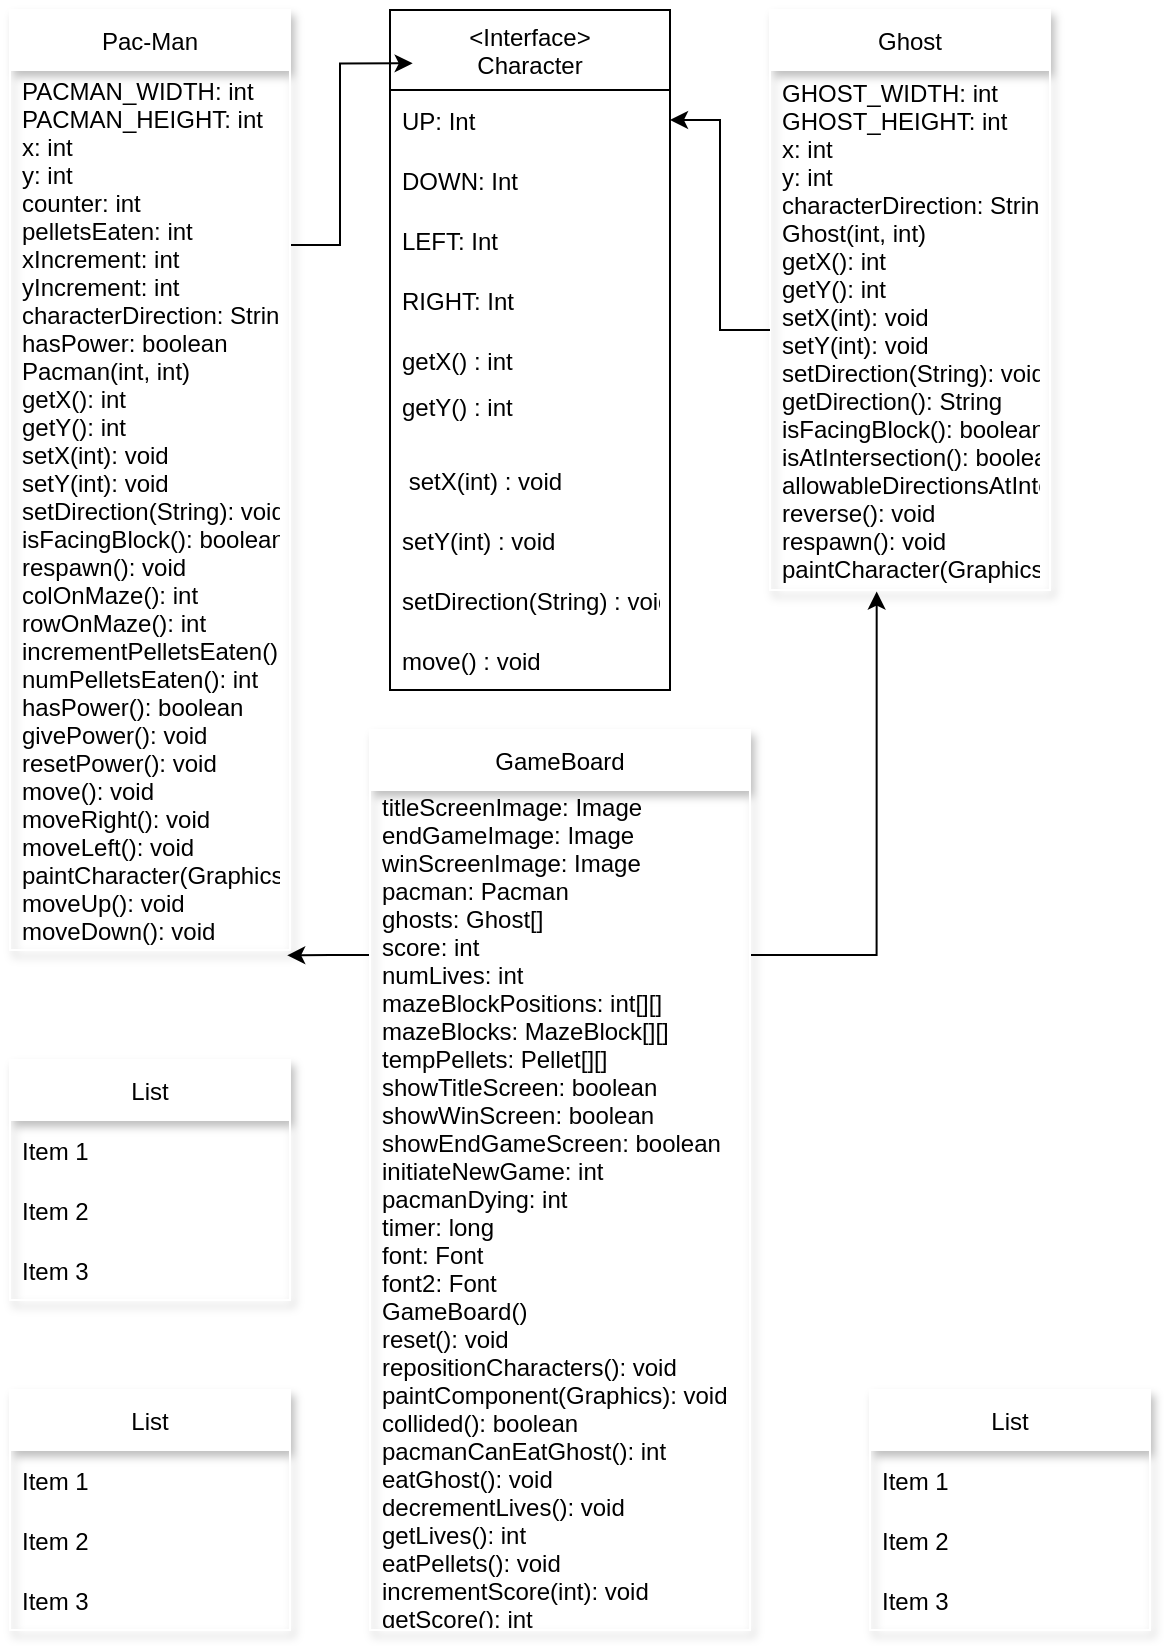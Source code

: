 <mxfile version="20.0.4" type="github">
  <diagram id="5RfQ09nLDHoiQ7gLYLLj" name="Page-1">
    <mxGraphModel dx="981" dy="446" grid="1" gridSize="10" guides="1" tooltips="1" connect="1" arrows="1" fold="1" page="1" pageScale="1" pageWidth="850" pageHeight="1100" math="0" shadow="0">
      <root>
        <mxCell id="0" />
        <mxCell id="1" parent="0" />
        <mxCell id="3GK-i9OPjYvwQAeM_BUQ-1" value="&lt;Interface&gt;&#xa;Character" style="swimlane;fontStyle=0;childLayout=stackLayout;horizontal=1;startSize=40;horizontalStack=0;resizeParent=1;resizeParentMax=0;resizeLast=0;collapsible=1;marginBottom=0;" parent="1" vertex="1">
          <mxGeometry x="230" y="40" width="140" height="340" as="geometry">
            <mxRectangle x="350" y="470" width="100" height="40" as="alternateBounds" />
          </mxGeometry>
        </mxCell>
        <mxCell id="3GK-i9OPjYvwQAeM_BUQ-2" value="UP: Int" style="text;strokeColor=none;fillColor=none;align=left;verticalAlign=middle;spacingLeft=4;spacingRight=4;overflow=hidden;points=[[0,0.5],[1,0.5]];portConstraint=eastwest;rotatable=0;" parent="3GK-i9OPjYvwQAeM_BUQ-1" vertex="1">
          <mxGeometry y="40" width="140" height="30" as="geometry" />
        </mxCell>
        <mxCell id="3GK-i9OPjYvwQAeM_BUQ-3" value="DOWN: Int" style="text;strokeColor=none;fillColor=none;align=left;verticalAlign=middle;spacingLeft=4;spacingRight=4;overflow=hidden;points=[[0,0.5],[1,0.5]];portConstraint=eastwest;rotatable=0;" parent="3GK-i9OPjYvwQAeM_BUQ-1" vertex="1">
          <mxGeometry y="70" width="140" height="30" as="geometry" />
        </mxCell>
        <mxCell id="3GK-i9OPjYvwQAeM_BUQ-4" value="LEFT: Int" style="text;strokeColor=none;fillColor=none;align=left;verticalAlign=middle;spacingLeft=4;spacingRight=4;overflow=hidden;points=[[0,0.5],[1,0.5]];portConstraint=eastwest;rotatable=0;" parent="3GK-i9OPjYvwQAeM_BUQ-1" vertex="1">
          <mxGeometry y="100" width="140" height="30" as="geometry" />
        </mxCell>
        <mxCell id="3GK-i9OPjYvwQAeM_BUQ-22" value="RIGHT: Int" style="text;strokeColor=none;fillColor=none;align=left;verticalAlign=middle;spacingLeft=4;spacingRight=4;overflow=hidden;points=[[0,0.5],[1,0.5]];portConstraint=eastwest;rotatable=0;" parent="3GK-i9OPjYvwQAeM_BUQ-1" vertex="1">
          <mxGeometry y="130" width="140" height="30" as="geometry" />
        </mxCell>
        <mxCell id="3GK-i9OPjYvwQAeM_BUQ-29" value="getX() : int" style="text;strokeColor=none;fillColor=none;align=left;verticalAlign=middle;spacingLeft=4;spacingRight=4;overflow=hidden;points=[[0,0.5],[1,0.5]];portConstraint=eastwest;rotatable=0;" parent="3GK-i9OPjYvwQAeM_BUQ-1" vertex="1">
          <mxGeometry y="160" width="140" height="30" as="geometry" />
        </mxCell>
        <mxCell id="3GK-i9OPjYvwQAeM_BUQ-33" value="getY() : int&#xa;" style="text;strokeColor=none;fillColor=none;align=left;verticalAlign=middle;spacingLeft=4;spacingRight=4;overflow=hidden;points=[[0,0.5],[1,0.5]];portConstraint=eastwest;rotatable=0;" parent="3GK-i9OPjYvwQAeM_BUQ-1" vertex="1">
          <mxGeometry y="190" width="140" height="30" as="geometry" />
        </mxCell>
        <mxCell id="3GK-i9OPjYvwQAeM_BUQ-32" value=" setX(int) : void" style="text;strokeColor=none;fillColor=none;align=left;verticalAlign=middle;spacingLeft=4;spacingRight=4;overflow=hidden;points=[[0,0.5],[1,0.5]];portConstraint=eastwest;rotatable=0;" parent="3GK-i9OPjYvwQAeM_BUQ-1" vertex="1">
          <mxGeometry y="220" width="140" height="30" as="geometry" />
        </mxCell>
        <mxCell id="3GK-i9OPjYvwQAeM_BUQ-31" value="setY(int) : void" style="text;strokeColor=none;fillColor=none;align=left;verticalAlign=middle;spacingLeft=4;spacingRight=4;overflow=hidden;points=[[0,0.5],[1,0.5]];portConstraint=eastwest;rotatable=0;" parent="3GK-i9OPjYvwQAeM_BUQ-1" vertex="1">
          <mxGeometry y="250" width="140" height="30" as="geometry" />
        </mxCell>
        <mxCell id="3GK-i9OPjYvwQAeM_BUQ-30" value="setDirection(String) : void" style="text;strokeColor=none;fillColor=none;align=left;verticalAlign=middle;spacingLeft=4;spacingRight=4;overflow=hidden;points=[[0,0.5],[1,0.5]];portConstraint=eastwest;rotatable=0;" parent="3GK-i9OPjYvwQAeM_BUQ-1" vertex="1">
          <mxGeometry y="280" width="140" height="30" as="geometry" />
        </mxCell>
        <mxCell id="3GK-i9OPjYvwQAeM_BUQ-34" value="move() : void" style="text;strokeColor=none;fillColor=none;align=left;verticalAlign=middle;spacingLeft=4;spacingRight=4;overflow=hidden;points=[[0,0.5],[1,0.5]];portConstraint=eastwest;rotatable=0;" parent="3GK-i9OPjYvwQAeM_BUQ-1" vertex="1">
          <mxGeometry y="310" width="140" height="30" as="geometry" />
        </mxCell>
        <mxCell id="3GK-i9OPjYvwQAeM_BUQ-46" style="edgeStyle=orthogonalEdgeStyle;rounded=0;orthogonalLoop=1;jettySize=auto;html=1;exitX=1;exitY=0.25;exitDx=0;exitDy=0;entryX=0.081;entryY=-0.444;entryDx=0;entryDy=0;entryPerimeter=0;" parent="1" source="3GK-i9OPjYvwQAeM_BUQ-35" target="3GK-i9OPjYvwQAeM_BUQ-2" edge="1">
          <mxGeometry relative="1" as="geometry" />
        </mxCell>
        <mxCell id="3GK-i9OPjYvwQAeM_BUQ-35" value="Pac-Man" style="swimlane;fontStyle=0;childLayout=stackLayout;horizontal=1;startSize=30;horizontalStack=0;resizeParent=1;resizeParentMax=0;resizeLast=0;collapsible=1;marginBottom=0;shadow=1;strokeColor=#FFFFFF;" parent="1" vertex="1">
          <mxGeometry x="40" y="40" width="140" height="470" as="geometry" />
        </mxCell>
        <mxCell id="3GK-i9OPjYvwQAeM_BUQ-36" value="PACMAN_WIDTH: int&#xa;PACMAN_HEIGHT: int&#xa;x: int&#xa;y: int&#xa;counter: int&#xa;pelletsEaten: int&#xa;xIncrement: int&#xa;yIncrement: int&#xa;characterDirection: String&#xa;hasPower: boolean&#xa;Pacman(int, int)&#xa;getX(): int&#xa;getY(): int&#xa;setX(int): void&#xa;setY(int): void&#xa;setDirection(String): void&#xa;isFacingBlock(): boolean&#xa;respawn(): void&#xa;colOnMaze(): int&#xa;rowOnMaze(): int&#xa;incrementPelletsEaten(): void&#xa;numPelletsEaten(): int&#xa;hasPower(): boolean&#xa;givePower(): void&#xa;resetPower(): void&#xa;move(): void&#xa;moveRight(): void&#xa;moveLeft(): void&#xa;paintCharacter(Graphics): void&#xa;moveUp(): void&#xa;moveDown(): void" style="text;strokeColor=none;fillColor=none;align=left;verticalAlign=middle;spacingLeft=4;spacingRight=4;overflow=hidden;points=[[0,0.5],[1,0.5]];portConstraint=eastwest;rotatable=0;shadow=1;" parent="3GK-i9OPjYvwQAeM_BUQ-35" vertex="1">
          <mxGeometry y="30" width="140" height="440" as="geometry" />
        </mxCell>
        <mxCell id="3GK-i9OPjYvwQAeM_BUQ-39" value="Ghost" style="swimlane;fontStyle=0;childLayout=stackLayout;horizontal=1;startSize=30;horizontalStack=0;resizeParent=1;resizeParentMax=0;resizeLast=0;collapsible=1;marginBottom=0;shadow=1;strokeColor=#FFFFFF;" parent="1" vertex="1">
          <mxGeometry x="420" y="40" width="140" height="290" as="geometry" />
        </mxCell>
        <mxCell id="3GK-i9OPjYvwQAeM_BUQ-40" value="GHOST_WIDTH: int&#xa;GHOST_HEIGHT: int&#xa;x: int&#xa;y: int&#xa;characterDirection: String&#xa;Ghost(int, int)&#xa;getX(): int&#xa;getY(): int&#xa;setX(int): void&#xa;setY(int): void&#xa;setDirection(String): void&#xa;getDirection(): String&#xa;isFacingBlock(): boolean&#xa;isAtIntersection(): boolean&#xa;allowableDirectionsAtIntersection: ArrayList&lt;String&gt;&#xa;reverse(): void&#xa;respawn(): void&#xa;paintCharacter(Graphics): void" style="text;strokeColor=none;fillColor=none;align=left;verticalAlign=middle;spacingLeft=4;spacingRight=4;overflow=hidden;points=[[0,0.5],[1,0.5]];portConstraint=eastwest;rotatable=0;shadow=1;" parent="3GK-i9OPjYvwQAeM_BUQ-39" vertex="1">
          <mxGeometry y="30" width="140" height="260" as="geometry" />
        </mxCell>
        <mxCell id="3GK-i9OPjYvwQAeM_BUQ-47" style="edgeStyle=orthogonalEdgeStyle;rounded=0;orthogonalLoop=1;jettySize=auto;html=1;exitX=0;exitY=0.5;exitDx=0;exitDy=0;entryX=1;entryY=0.5;entryDx=0;entryDy=0;" parent="1" source="3GK-i9OPjYvwQAeM_BUQ-40" target="3GK-i9OPjYvwQAeM_BUQ-2" edge="1">
          <mxGeometry relative="1" as="geometry" />
        </mxCell>
        <mxCell id="sv__b_PL-ap2qdAAsXdw-6" style="edgeStyle=orthogonalEdgeStyle;rounded=0;orthogonalLoop=1;jettySize=auto;html=1;exitX=1;exitY=0.25;exitDx=0;exitDy=0;entryX=0.381;entryY=1.003;entryDx=0;entryDy=0;entryPerimeter=0;" edge="1" parent="1" source="sv__b_PL-ap2qdAAsXdw-1" target="3GK-i9OPjYvwQAeM_BUQ-40">
          <mxGeometry relative="1" as="geometry" />
        </mxCell>
        <mxCell id="sv__b_PL-ap2qdAAsXdw-7" style="edgeStyle=orthogonalEdgeStyle;rounded=0;orthogonalLoop=1;jettySize=auto;html=1;exitX=0;exitY=0.25;exitDx=0;exitDy=0;entryX=0.99;entryY=1.006;entryDx=0;entryDy=0;entryPerimeter=0;" edge="1" parent="1" source="sv__b_PL-ap2qdAAsXdw-1" target="3GK-i9OPjYvwQAeM_BUQ-36">
          <mxGeometry relative="1" as="geometry" />
        </mxCell>
        <mxCell id="sv__b_PL-ap2qdAAsXdw-1" value="GameBoard" style="swimlane;fontStyle=0;childLayout=stackLayout;horizontal=1;startSize=30;horizontalStack=0;resizeParent=1;resizeParentMax=0;resizeLast=0;collapsible=1;marginBottom=0;shadow=1;strokeColor=#FFFFFF;" vertex="1" parent="1">
          <mxGeometry x="220" y="400" width="190" height="450" as="geometry" />
        </mxCell>
        <mxCell id="sv__b_PL-ap2qdAAsXdw-2" value="titleScreenImage: Image&#xa;endGameImage: Image&#xa;winScreenImage: Image&#xa;pacman: Pacman&#xa;ghosts: Ghost[]&#xa;score: int&#xa;numLives: int&#xa;mazeBlockPositions: int[][]&#xa;mazeBlocks: MazeBlock[][]&#xa;tempPellets: Pellet[][]&#xa;showTitleScreen: boolean&#xa;showWinScreen: boolean&#xa;showEndGameScreen: boolean&#xa;initiateNewGame: int&#xa;pacmanDying: int&#xa;timer: long&#xa;font: Font&#xa;font2: Font&#xa;GameBoard()&#xa;reset(): void&#xa;repositionCharacters(): void&#xa;paintComponent(Graphics): void&#xa;collided(): boolean&#xa;pacmanCanEatGhost(): int&#xa;eatGhost(): void&#xa;decrementLives(): void&#xa;getLives(): int &#xa;eatPellets(): void&#xa;incrementScore(int): void&#xa;getScore(): int" style="text;strokeColor=none;fillColor=none;align=left;verticalAlign=middle;spacingLeft=4;spacingRight=4;overflow=hidden;points=[[0,0.5],[1,0.5]];portConstraint=eastwest;rotatable=0;shadow=1;" vertex="1" parent="sv__b_PL-ap2qdAAsXdw-1">
          <mxGeometry y="30" width="190" height="420" as="geometry" />
        </mxCell>
        <mxCell id="sv__b_PL-ap2qdAAsXdw-8" value="List" style="swimlane;fontStyle=0;childLayout=stackLayout;horizontal=1;startSize=30;horizontalStack=0;resizeParent=1;resizeParentMax=0;resizeLast=0;collapsible=1;marginBottom=0;shadow=1;strokeColor=#FFFFFF;" vertex="1" parent="1">
          <mxGeometry x="40" y="565" width="140" height="120" as="geometry" />
        </mxCell>
        <mxCell id="sv__b_PL-ap2qdAAsXdw-9" value="Item 1" style="text;strokeColor=none;fillColor=none;align=left;verticalAlign=middle;spacingLeft=4;spacingRight=4;overflow=hidden;points=[[0,0.5],[1,0.5]];portConstraint=eastwest;rotatable=0;shadow=1;" vertex="1" parent="sv__b_PL-ap2qdAAsXdw-8">
          <mxGeometry y="30" width="140" height="30" as="geometry" />
        </mxCell>
        <mxCell id="sv__b_PL-ap2qdAAsXdw-10" value="Item 2" style="text;strokeColor=none;fillColor=none;align=left;verticalAlign=middle;spacingLeft=4;spacingRight=4;overflow=hidden;points=[[0,0.5],[1,0.5]];portConstraint=eastwest;rotatable=0;shadow=1;" vertex="1" parent="sv__b_PL-ap2qdAAsXdw-8">
          <mxGeometry y="60" width="140" height="30" as="geometry" />
        </mxCell>
        <mxCell id="sv__b_PL-ap2qdAAsXdw-11" value="Item 3" style="text;strokeColor=none;fillColor=none;align=left;verticalAlign=middle;spacingLeft=4;spacingRight=4;overflow=hidden;points=[[0,0.5],[1,0.5]];portConstraint=eastwest;rotatable=0;shadow=1;" vertex="1" parent="sv__b_PL-ap2qdAAsXdw-8">
          <mxGeometry y="90" width="140" height="30" as="geometry" />
        </mxCell>
        <mxCell id="sv__b_PL-ap2qdAAsXdw-12" value="List" style="swimlane;fontStyle=0;childLayout=stackLayout;horizontal=1;startSize=30;horizontalStack=0;resizeParent=1;resizeParentMax=0;resizeLast=0;collapsible=1;marginBottom=0;shadow=1;strokeColor=#FFFFFF;" vertex="1" parent="1">
          <mxGeometry x="40" y="730" width="140" height="120" as="geometry" />
        </mxCell>
        <mxCell id="sv__b_PL-ap2qdAAsXdw-13" value="Item 1" style="text;strokeColor=none;fillColor=none;align=left;verticalAlign=middle;spacingLeft=4;spacingRight=4;overflow=hidden;points=[[0,0.5],[1,0.5]];portConstraint=eastwest;rotatable=0;shadow=1;" vertex="1" parent="sv__b_PL-ap2qdAAsXdw-12">
          <mxGeometry y="30" width="140" height="30" as="geometry" />
        </mxCell>
        <mxCell id="sv__b_PL-ap2qdAAsXdw-14" value="Item 2" style="text;strokeColor=none;fillColor=none;align=left;verticalAlign=middle;spacingLeft=4;spacingRight=4;overflow=hidden;points=[[0,0.5],[1,0.5]];portConstraint=eastwest;rotatable=0;shadow=1;" vertex="1" parent="sv__b_PL-ap2qdAAsXdw-12">
          <mxGeometry y="60" width="140" height="30" as="geometry" />
        </mxCell>
        <mxCell id="sv__b_PL-ap2qdAAsXdw-15" value="Item 3" style="text;strokeColor=none;fillColor=none;align=left;verticalAlign=middle;spacingLeft=4;spacingRight=4;overflow=hidden;points=[[0,0.5],[1,0.5]];portConstraint=eastwest;rotatable=0;shadow=1;" vertex="1" parent="sv__b_PL-ap2qdAAsXdw-12">
          <mxGeometry y="90" width="140" height="30" as="geometry" />
        </mxCell>
        <mxCell id="sv__b_PL-ap2qdAAsXdw-16" value="List" style="swimlane;fontStyle=0;childLayout=stackLayout;horizontal=1;startSize=30;horizontalStack=0;resizeParent=1;resizeParentMax=0;resizeLast=0;collapsible=1;marginBottom=0;shadow=1;strokeColor=#FFFFFF;" vertex="1" parent="1">
          <mxGeometry x="470" y="730" width="140" height="120" as="geometry" />
        </mxCell>
        <mxCell id="sv__b_PL-ap2qdAAsXdw-17" value="Item 1" style="text;strokeColor=none;fillColor=none;align=left;verticalAlign=middle;spacingLeft=4;spacingRight=4;overflow=hidden;points=[[0,0.5],[1,0.5]];portConstraint=eastwest;rotatable=0;shadow=1;" vertex="1" parent="sv__b_PL-ap2qdAAsXdw-16">
          <mxGeometry y="30" width="140" height="30" as="geometry" />
        </mxCell>
        <mxCell id="sv__b_PL-ap2qdAAsXdw-18" value="Item 2" style="text;strokeColor=none;fillColor=none;align=left;verticalAlign=middle;spacingLeft=4;spacingRight=4;overflow=hidden;points=[[0,0.5],[1,0.5]];portConstraint=eastwest;rotatable=0;shadow=1;" vertex="1" parent="sv__b_PL-ap2qdAAsXdw-16">
          <mxGeometry y="60" width="140" height="30" as="geometry" />
        </mxCell>
        <mxCell id="sv__b_PL-ap2qdAAsXdw-19" value="Item 3" style="text;strokeColor=none;fillColor=none;align=left;verticalAlign=middle;spacingLeft=4;spacingRight=4;overflow=hidden;points=[[0,0.5],[1,0.5]];portConstraint=eastwest;rotatable=0;shadow=1;" vertex="1" parent="sv__b_PL-ap2qdAAsXdw-16">
          <mxGeometry y="90" width="140" height="30" as="geometry" />
        </mxCell>
      </root>
    </mxGraphModel>
  </diagram>
</mxfile>
